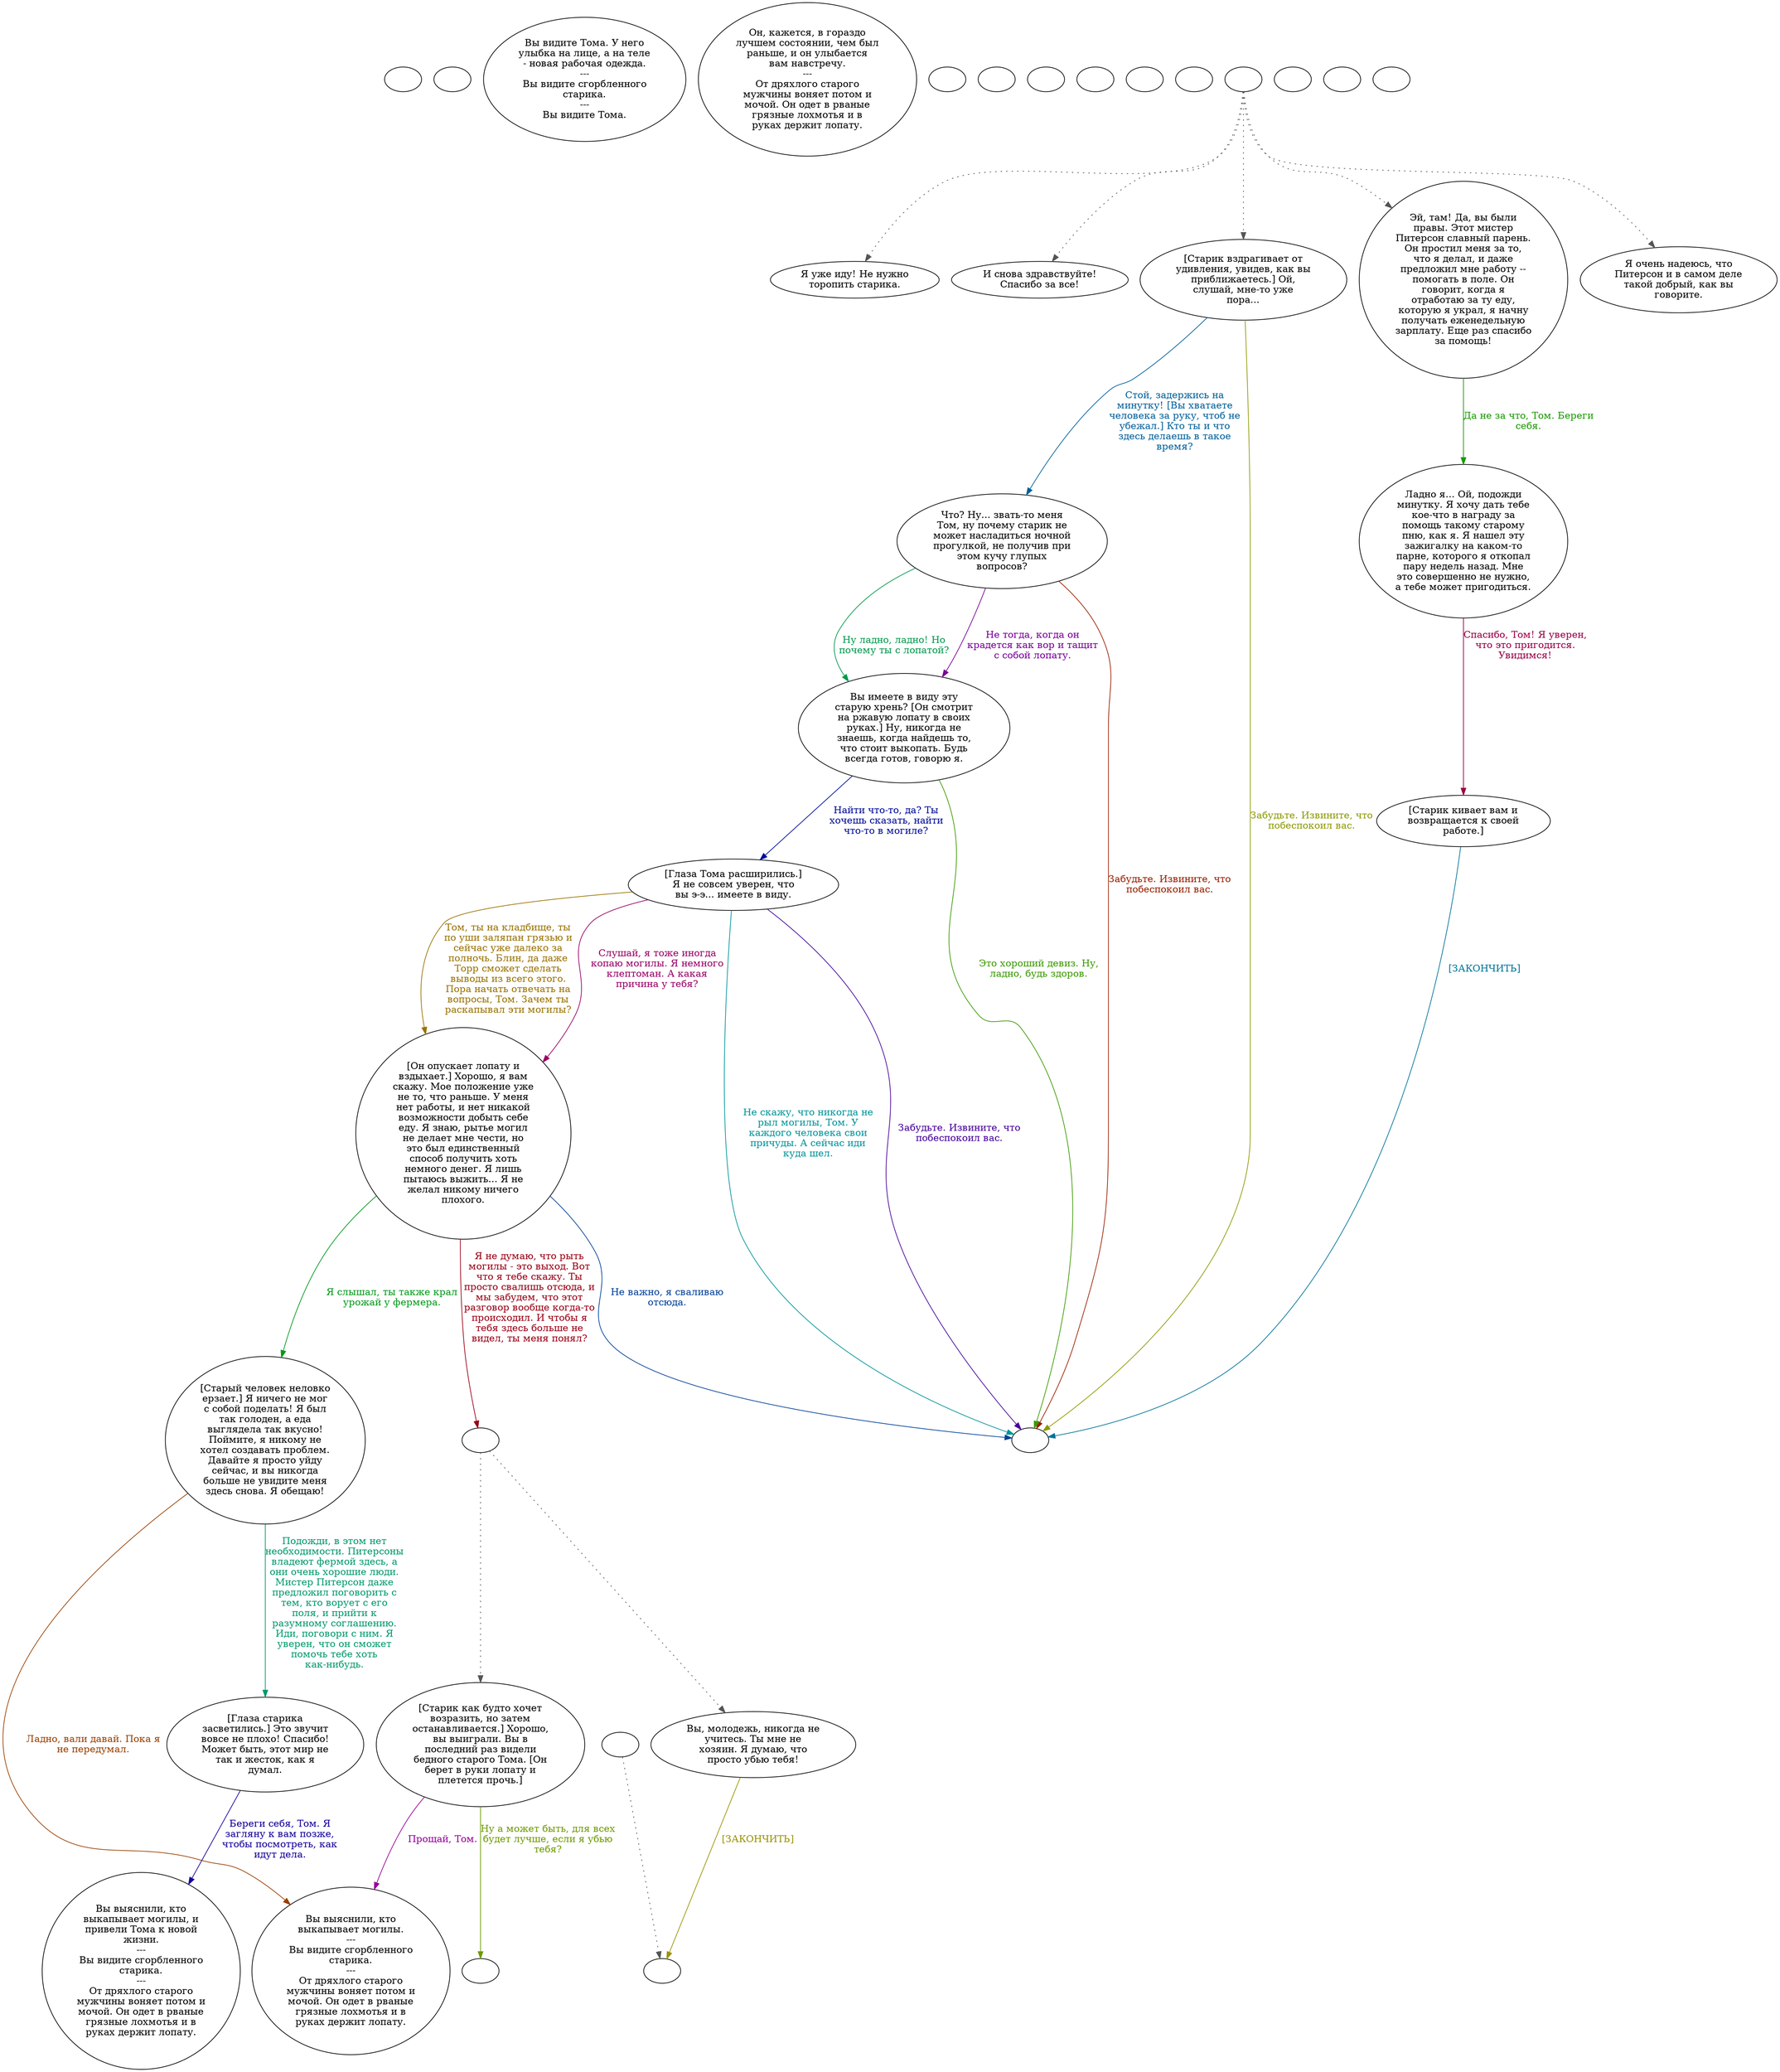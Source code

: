 digraph abtom {
  "start" [style=filled       fillcolor="#FFFFFF"       color="#000000"]
  "start" [label=""]
  "use_p_proc" [style=filled       fillcolor="#FFFFFF"       color="#000000"]
  "use_p_proc" [label=""]
  "look_at_p_proc" [style=filled       fillcolor="#FFFFFF"       color="#000000"]
  "look_at_p_proc" [label="Вы видите Тома. У него\nулыбка на лице, а на теле\n- новая рабочая одежда.\n---\nВы видите сгорбленного\nстарика.\n---\nВы видите Тома."]
  "description_p_proc" [style=filled       fillcolor="#FFFFFF"       color="#000000"]
  "description_p_proc" [label="Он, кажется, в гораздо\nлучшем состоянии, чем был\nраньше, и он улыбается\nвам навстречу.\n---\nОт дряхлого старого\nмужчины воняет потом и\nмочой. Он одет в рваные\nгрязные лохмотья и в\nруках держит лопату."]
  "use_skill_on_p_proc" [style=filled       fillcolor="#FFFFFF"       color="#000000"]
  "use_skill_on_p_proc" [label=""]
  "use_obj_on_p_proc" [style=filled       fillcolor="#FFFFFF"       color="#000000"]
  "use_obj_on_p_proc" [label=""]
  "damage_p_proc" [style=filled       fillcolor="#FFFFFF"       color="#000000"]
  "damage_p_proc" [label=""]
  "map_enter_p_proc" [style=filled       fillcolor="#FFFFFF"       color="#000000"]
  "map_enter_p_proc" [label=""]
  "map_update_p_proc" [style=filled       fillcolor="#FFFFFF"       color="#000000"]
  "map_update_p_proc" [label=""]
  "timed_event_p_proc" [style=filled       fillcolor="#FFFFFF"       color="#000000"]
  "timed_event_p_proc" [label=""]
  "talk_p_proc" [style=filled       fillcolor="#FFFFFF"       color="#000000"]
  "talk_p_proc" -> "Node013" [style=dotted color="#555555"]
  "talk_p_proc" -> "Node012" [style=dotted color="#555555"]
  "talk_p_proc" -> "Node009" [style=dotted color="#555555"]
  "talk_p_proc" -> "Node015" [style=dotted color="#555555"]
  "talk_p_proc" -> "Node001" [style=dotted color="#555555"]
  "talk_p_proc" [label=""]
  "Node998" [style=filled       fillcolor="#FFFFFF"       color="#000000"]
  "Node998" [label=""]
  "Node999" [style=filled       fillcolor="#FFFFFF"       color="#000000"]
  "Node999" [label=""]
  "Node001" [style=filled       fillcolor="#FFFFFF"       color="#000000"]
  "Node001" [label="[Старик вздрагивает от\nудивления, увидев, как вы\nприближаетесь.] Ой,\nслушай, мне-то уже\nпора..."]
  "Node001" -> "Node002" [label="Стой, задержись на\nминутку! [Вы хватаете\nчеловека за руку, чтоб не\nубежал.] Кто ты и что\nздесь делаешь в такое\nвремя?" color="#006099" fontcolor="#006099"]
  "Node001" -> "Node999" [label="Забудьте. Извините, что\nпобеспокоил вас." color="#8D9900" fontcolor="#8D9900"]
  "Node002" [style=filled       fillcolor="#FFFFFF"       color="#000000"]
  "Node002" [label="Что? Ну... звать-то меня\nТом, ну почему старик не\nможет насладиться ночной\nпрогулкой, не получив при\nэтом кучу глупых\nвопросов?"]
  "Node002" -> "Node003" [label="Не тогда, когда он\nкрадется как вор и тащит\nс собой лопату." color="#790099" fontcolor="#790099"]
  "Node002" -> "Node003" [label="Ну ладно, ладно! Но\nпочему ты с лопатой?" color="#00994C" fontcolor="#00994C"]
  "Node002" -> "Node999" [label="Забудьте. Извините, что\nпобеспокоил вас." color="#991F00" fontcolor="#991F00"]
  "Node003" [style=filled       fillcolor="#FFFFFF"       color="#000000"]
  "Node003" [label="Вы имеете в виду эту\nстарую хрень? [Он смотрит\nна ржавую лопату в своих\nруках.] Ну, никогда не\nзнаешь, когда найдешь то,\nчто стоит выкопать. Будь\nвсегда готов, говорю я."]
  "Node003" -> "Node004" [label="Найти что-то, да? Ты\nхочешь сказать, найти\nчто-то в могиле?" color="#000D99" fontcolor="#000D99"]
  "Node003" -> "Node999" [label="Это хороший девиз. Ну,\nладно, будь здоров." color="#3A9900" fontcolor="#3A9900"]
  "Node004" [style=filled       fillcolor="#FFFFFF"       color="#000000"]
  "Node004" [label="[Глаза Тома расширились.]\nЯ не совсем уверен, что\nвы э-э... имеете в виду."]
  "Node004" -> "Node005" [label="Слушай, я тоже иногда\nкопаю могилы. Я немного\nклептоман. А какая\nпричина у тебя?" color="#990066" fontcolor="#990066"]
  "Node004" -> "Node999" [label="Не скажу, что никогда не\nрыл могилы, Том. У\nкаждого человека свои\nпричуды. А сейчас иди\nкуда шел." color="#009399" fontcolor="#009399"]
  "Node004" -> "Node005" [label="Том, ты на кладбище, ты\nпо уши заляпан грязью и\nсейчас уже далеко за\nполночь. Блин, да даже\nТорр сможет сделать\nвыводы из всего этого.\nПора начать отвечать на\nвопросы, Том. Зачем ты\nраскапывал эти могилы?" color="#997200" fontcolor="#997200"]
  "Node004" -> "Node999" [label="Забудьте. Извините, что\nпобеспокоил вас." color="#460099" fontcolor="#460099"]
  "Node005" [style=filled       fillcolor="#FFFFFF"       color="#000000"]
  "Node005" [label="[Он опускает лопату и\nвздыхает.] Хорошо, я вам\nскажу. Мое положение уже\nне то, что раньше. У меня\nнет работы, и нет никакой\nвозможности добыть себе\nеду. Я знаю, рытье могил\nне делает мне чести, но\nэто был единственный\nспособ получить хоть\nнемного денег. Я лишь\nпытаюсь выжить... Я не\nжелал никому ничего\nплохого."]
  "Node005" -> "Node007" [label="Я слышал, ты также крал\nурожай у фермера." color="#009919" fontcolor="#009919"]
  "Node005" -> "Node993" [label="Я не думаю, что рыть\nмогилы - это выход. Вот\nчто я тебе скажу. Ты\nпросто свалишь отсюда, и\nмы забудем, что этот\nразговор вообще когда-то\nпроисходил. И чтобы я\nтебя здесь больше не\nвидел, ты меня понял?" color="#990014" fontcolor="#990014"]
  "Node005" -> "Node999" [label="Не важно, я сваливаю\nотсюда." color="#004099" fontcolor="#004099"]
  "Node006" [style=filled       fillcolor="#FFFFFF"       color="#000000"]
  "Node006" [label="[Старик как будто хочет\nвозразить, но затем\nостанавливается.] Хорошо,\nвы выиграли. Вы в\nпоследний раз видели\nбедного старого Тома. [Он\nберет в руки лопату и\nплетется прочь.]"]
  "Node006" -> "Node992" [label="Ну а может быть, для всех\nбудет лучше, если я убью\nтебя?" color="#6D9900" fontcolor="#6D9900"]
  "Node006" -> "Node990" [label="Прощай, Том." color="#980099" fontcolor="#980099"]
  "Node007" [style=filled       fillcolor="#FFFFFF"       color="#000000"]
  "Node007" [label="[Старый человек неловко\nерзает.] Я ничего не мог\nс собой поделать! Я был\nтак голоден, а еда\nвыглядела так вкусно!\nПоймите, я никому не\nхотел создавать проблем.\nДавайте я просто уйду\nсейчас, и вы никогда\nбольше не увидите меня\nздесь снова. Я обещаю!"]
  "Node007" -> "Node008" [label="Подожди, в этом нет\nнеобходимости. Питерсоны\nвладеют фермой здесь, а\nони очень хорошие люди.\nМистер Питерсон даже\nпредложил поговорить с\nтем, кто ворует с его\nполя, и прийти к\nразумному соглашению.\nИди, поговори с ним. Я\nуверен, что он сможет\nпомочь тебе хоть\nкак-нибудь." color="#00996C" fontcolor="#00996C"]
  "Node007" -> "Node990" [label="Ладно, вали давай. Пока я\nне передумал." color="#993F00" fontcolor="#993F00"]
  "Node008" [style=filled       fillcolor="#FFFFFF"       color="#000000"]
  "Node008" [label="[Глаза старика\nзасветились.] Это звучит\nвовсе не плохо! Спасибо!\nМожет быть, этот мир не\nтак и жесток, как я\nдумал."]
  "Node008" -> "Node991" [label="Береги себя, Том. Я\nзагляну к вам позже,\nчтобы посмотреть, как\nидут дела." color="#120099" fontcolor="#120099"]
  "Node009" [style=filled       fillcolor="#FFFFFF"       color="#000000"]
  "Node009" [label="Эй, там! Да, вы были\nправы. Этот мистер\nПитерсон славный парень.\nОн простил меня за то,\nчто я делал, и даже\nпредложил мне работу --\nпомогать в поле. Он\nговорит, когда я\nотработаю за ту еду,\nкоторую я украл, я начну\nполучать еженедельную\nзарплату. Еще раз спасибо\nза помощь!"]
  "Node009" -> "Node010" [label="Да не за что, Том. Береги\nсебя." color="#1A9900" fontcolor="#1A9900"]
  "Node010" [style=filled       fillcolor="#FFFFFF"       color="#000000"]
  "Node010" [label="Ладно я... Ой, подожди\nминутку. Я хочу дать тебе\nкое-что в награду за\nпомощь такому старому\nпню, как я. Я нашел эту\nзажигалку на каком-то\nпарне, которого я откопал\nпару недель назад. Мне\nэто совершенно не нужно,\nа тебе может пригодиться."]
  "Node010" -> "Node011" [label="Спасибо, Том! Я уверен,\nчто это пригодится.\nУвидимся!" color="#990047" fontcolor="#990047"]
  "Node011" [style=filled       fillcolor="#FFFFFF"       color="#000000"]
  "Node011" [label="[Старик кивает вам и\nвозвращается к своей\nработе.]"]
  "Node011" -> "Node999" [label="[ЗАКОНЧИТЬ]" color="#007399" fontcolor="#007399"]
  "Node012" [style=filled       fillcolor="#FFFFFF"       color="#000000"]
  "Node012" [label="И снова здравствуйте!\nСпасибо за все!"]
  "Node013" [style=filled       fillcolor="#FFFFFF"       color="#000000"]
  "Node013" [label="Я уже иду! Не нужно\nторопить старика."]
  "Node014" [style=filled       fillcolor="#FFFFFF"       color="#000000"]
  "Node014" [label="Вы, молодежь, никогда не\nучитесь. Ты мне не\nхозяин. Я думаю, что\nпросто убью тебя!"]
  "Node014" -> "Node998" [label="[ЗАКОНЧИТЬ]" color="#999200" fontcolor="#999200"]
  "Node015" [style=filled       fillcolor="#FFFFFF"       color="#000000"]
  "Node015" [label="Я очень надеюсь, что\nПитерсон и в самом деле\nтакой добрый, как вы\nговорите."]
  "Node990" [style=filled       fillcolor="#FFFFFF"       color="#000000"]
  "Node990" [label="Вы выяснили, кто\nвыкапывает могилы.\n---\nВы видите сгорбленного\nстарика.\n---\nОт дряхлого старого\nмужчины воняет потом и\nмочой. Он одет в рваные\nгрязные лохмотья и в\nруках держит лопату."]
  "Node991" [style=filled       fillcolor="#FFFFFF"       color="#000000"]
  "Node991" [label="Вы выяснили, кто\nвыкапывает могилы, и\nпривели Тома к новой\nжизни.\n---\nВы видите сгорбленного\nстарика.\n---\nОт дряхлого старого\nмужчины воняет потом и\nмочой. Он одет в рваные\nгрязные лохмотья и в\nруках держит лопату."]
  "Node992" [style=filled       fillcolor="#FFFFFF"       color="#000000"]
  "Node992" [label=""]
  "Node993" [style=filled       fillcolor="#FFFFFF"       color="#000000"]
  "Node993" -> "Node006" [style=dotted color="#555555"]
  "Node993" -> "Node014" [style=dotted color="#555555"]
  "Node993" [label=""]
  "pickup_p_proc" [style=filled       fillcolor="#FFFFFF"       color="#000000"]
  "pickup_p_proc" -> "Node998" [style=dotted color="#555555"]
  "pickup_p_proc" [label=""]
  "critter_p_proc" [style=filled       fillcolor="#FFFFFF"       color="#000000"]
  "critter_p_proc" [label=""]
  "destroy_p_proc" [style=filled       fillcolor="#FFFFFF"       color="#000000"]
  "destroy_p_proc" [label=""]
  "map_exit_p_proc" [style=filled       fillcolor="#FFFFFF"       color="#000000"]
  "map_exit_p_proc" [label=""]
}